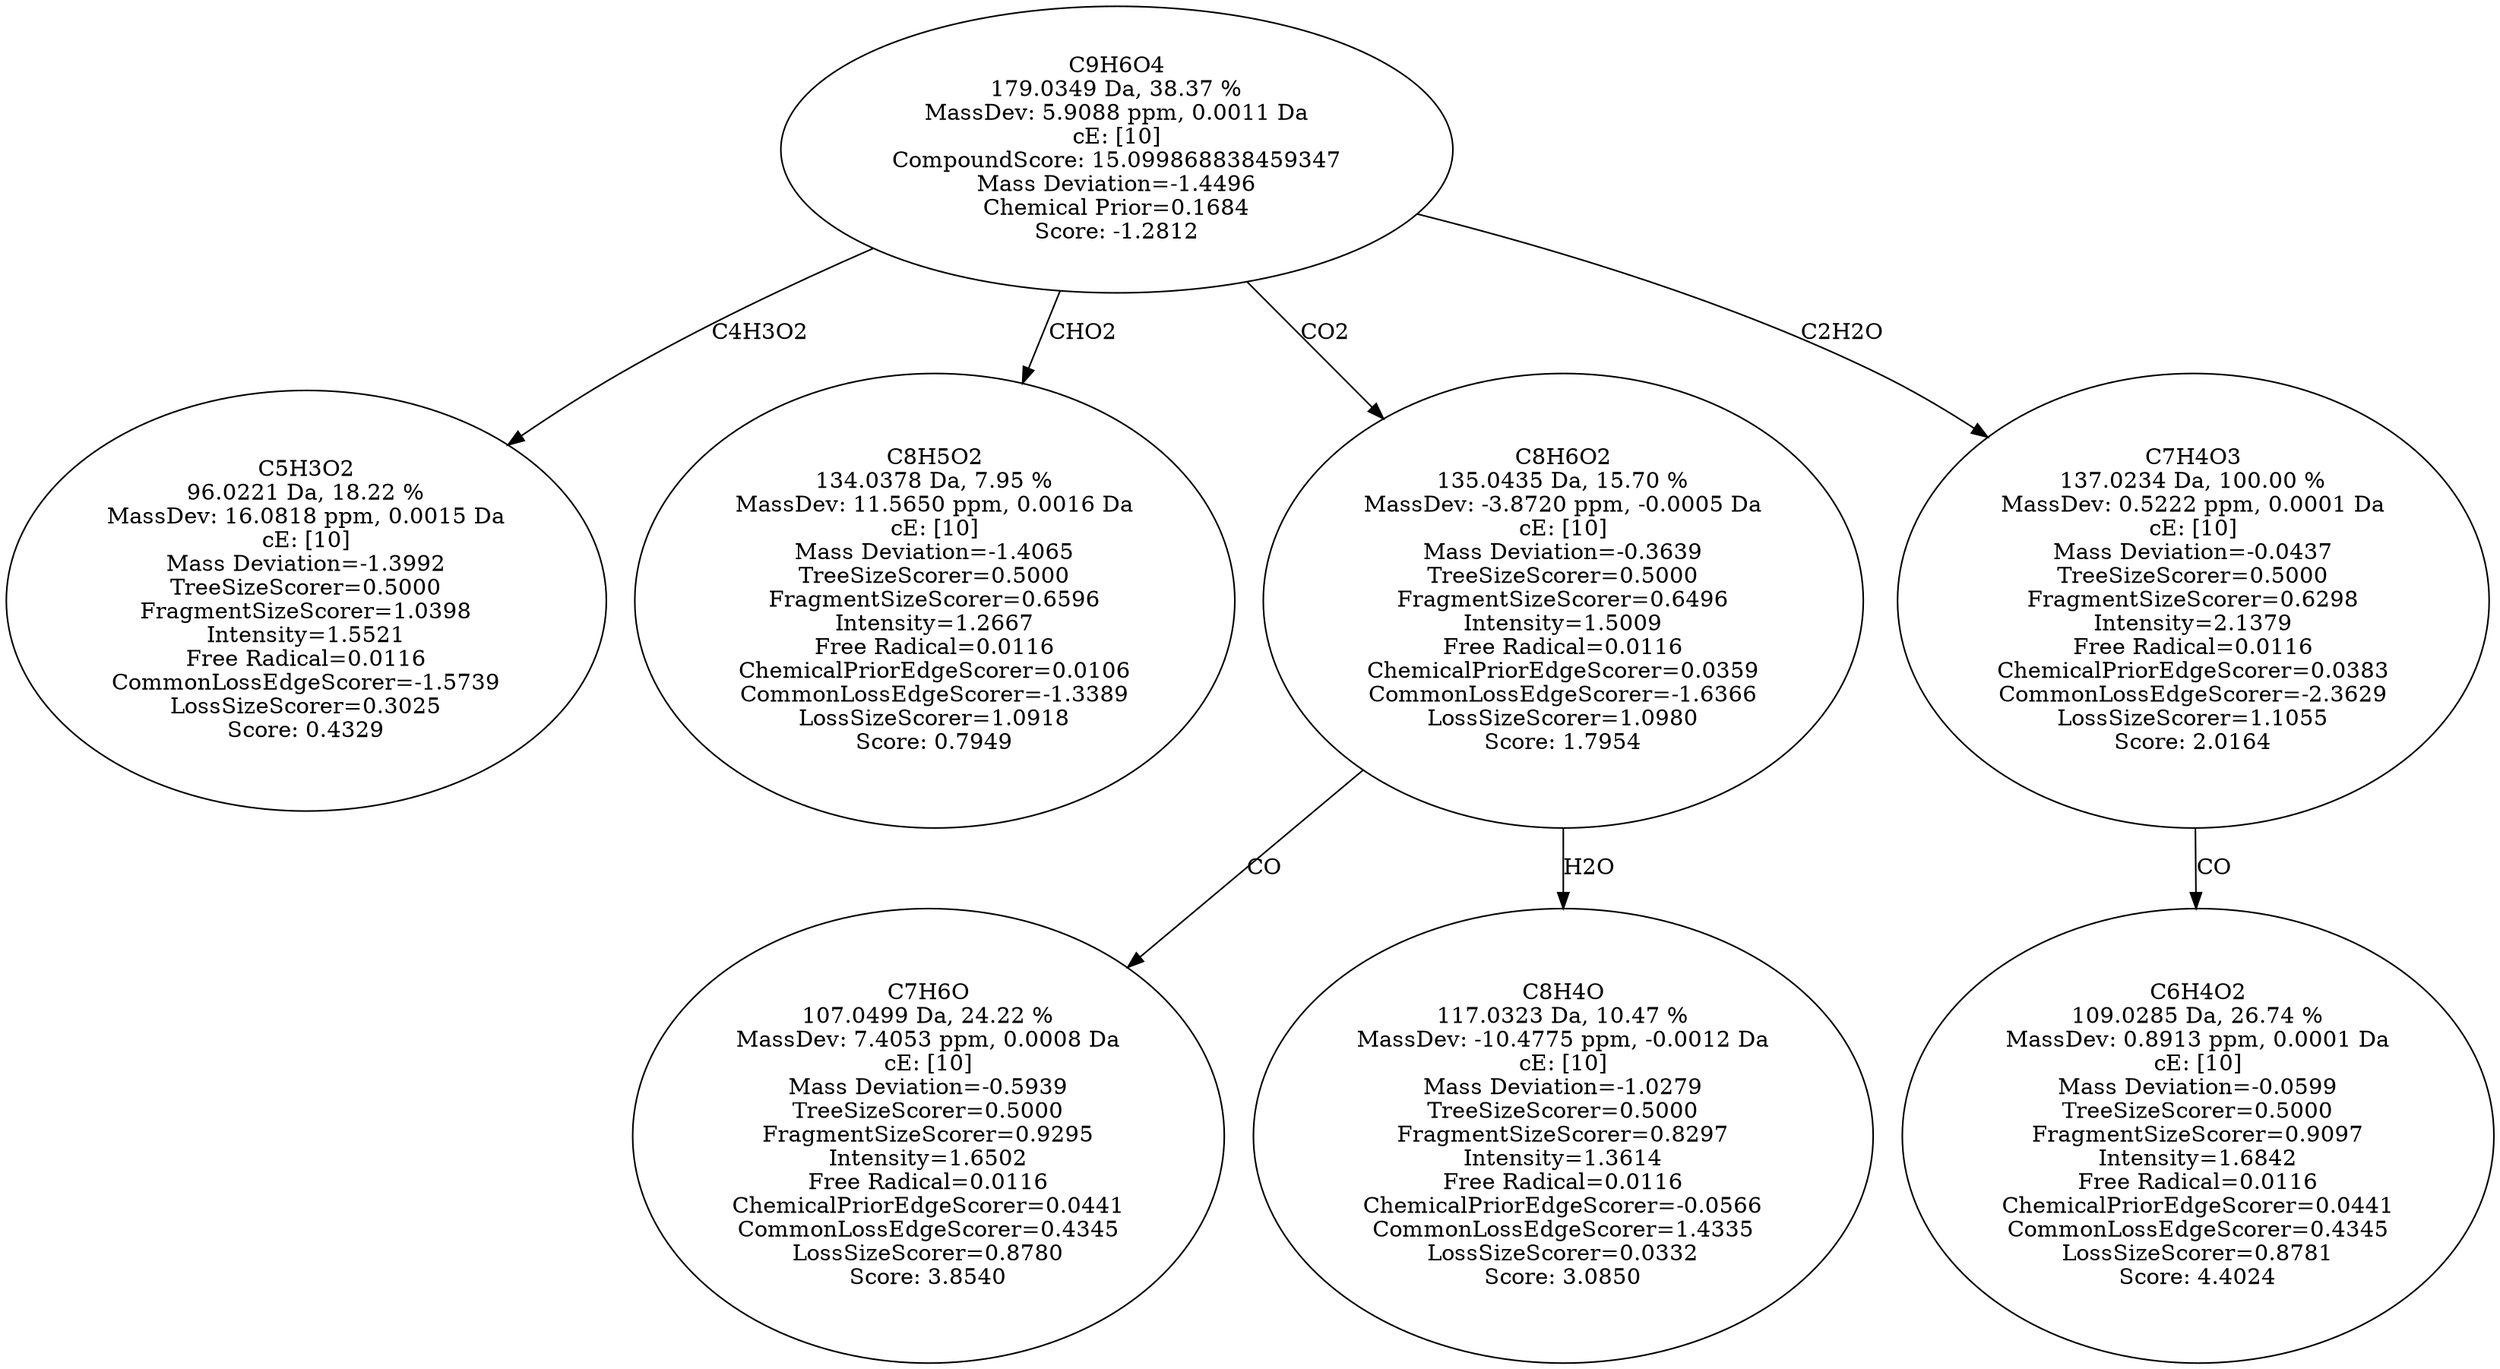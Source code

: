 strict digraph {
v1 [label="C5H3O2\n96.0221 Da, 18.22 %\nMassDev: 16.0818 ppm, 0.0015 Da\ncE: [10]\nMass Deviation=-1.3992\nTreeSizeScorer=0.5000\nFragmentSizeScorer=1.0398\nIntensity=1.5521\nFree Radical=0.0116\nCommonLossEdgeScorer=-1.5739\nLossSizeScorer=0.3025\nScore: 0.4329"];
v2 [label="C8H5O2\n134.0378 Da, 7.95 %\nMassDev: 11.5650 ppm, 0.0016 Da\ncE: [10]\nMass Deviation=-1.4065\nTreeSizeScorer=0.5000\nFragmentSizeScorer=0.6596\nIntensity=1.2667\nFree Radical=0.0116\nChemicalPriorEdgeScorer=0.0106\nCommonLossEdgeScorer=-1.3389\nLossSizeScorer=1.0918\nScore: 0.7949"];
v3 [label="C7H6O\n107.0499 Da, 24.22 %\nMassDev: 7.4053 ppm, 0.0008 Da\ncE: [10]\nMass Deviation=-0.5939\nTreeSizeScorer=0.5000\nFragmentSizeScorer=0.9295\nIntensity=1.6502\nFree Radical=0.0116\nChemicalPriorEdgeScorer=0.0441\nCommonLossEdgeScorer=0.4345\nLossSizeScorer=0.8780\nScore: 3.8540"];
v4 [label="C8H4O\n117.0323 Da, 10.47 %\nMassDev: -10.4775 ppm, -0.0012 Da\ncE: [10]\nMass Deviation=-1.0279\nTreeSizeScorer=0.5000\nFragmentSizeScorer=0.8297\nIntensity=1.3614\nFree Radical=0.0116\nChemicalPriorEdgeScorer=-0.0566\nCommonLossEdgeScorer=1.4335\nLossSizeScorer=0.0332\nScore: 3.0850"];
v5 [label="C8H6O2\n135.0435 Da, 15.70 %\nMassDev: -3.8720 ppm, -0.0005 Da\ncE: [10]\nMass Deviation=-0.3639\nTreeSizeScorer=0.5000\nFragmentSizeScorer=0.6496\nIntensity=1.5009\nFree Radical=0.0116\nChemicalPriorEdgeScorer=0.0359\nCommonLossEdgeScorer=-1.6366\nLossSizeScorer=1.0980\nScore: 1.7954"];
v6 [label="C6H4O2\n109.0285 Da, 26.74 %\nMassDev: 0.8913 ppm, 0.0001 Da\ncE: [10]\nMass Deviation=-0.0599\nTreeSizeScorer=0.5000\nFragmentSizeScorer=0.9097\nIntensity=1.6842\nFree Radical=0.0116\nChemicalPriorEdgeScorer=0.0441\nCommonLossEdgeScorer=0.4345\nLossSizeScorer=0.8781\nScore: 4.4024"];
v7 [label="C7H4O3\n137.0234 Da, 100.00 %\nMassDev: 0.5222 ppm, 0.0001 Da\ncE: [10]\nMass Deviation=-0.0437\nTreeSizeScorer=0.5000\nFragmentSizeScorer=0.6298\nIntensity=2.1379\nFree Radical=0.0116\nChemicalPriorEdgeScorer=0.0383\nCommonLossEdgeScorer=-2.3629\nLossSizeScorer=1.1055\nScore: 2.0164"];
v8 [label="C9H6O4\n179.0349 Da, 38.37 %\nMassDev: 5.9088 ppm, 0.0011 Da\ncE: [10]\nCompoundScore: 15.099868838459347\nMass Deviation=-1.4496\nChemical Prior=0.1684\nScore: -1.2812"];
v8 -> v1 [label="C4H3O2"];
v8 -> v2 [label="CHO2"];
v5 -> v3 [label="CO"];
v5 -> v4 [label="H2O"];
v8 -> v5 [label="CO2"];
v7 -> v6 [label="CO"];
v8 -> v7 [label="C2H2O"];
}